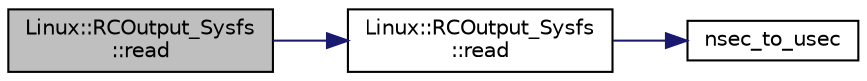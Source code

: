 digraph "Linux::RCOutput_Sysfs::read"
{
 // INTERACTIVE_SVG=YES
  edge [fontname="Helvetica",fontsize="10",labelfontname="Helvetica",labelfontsize="10"];
  node [fontname="Helvetica",fontsize="10",shape=record];
  rankdir="LR";
  Node1 [label="Linux::RCOutput_Sysfs\l::read",height=0.2,width=0.4,color="black", fillcolor="grey75", style="filled", fontcolor="black"];
  Node1 -> Node2 [color="midnightblue",fontsize="10",style="solid",fontname="Helvetica"];
  Node2 [label="Linux::RCOutput_Sysfs\l::read",height=0.2,width=0.4,color="black", fillcolor="white", style="filled",URL="$classLinux_1_1RCOutput__Sysfs.html#ae60870950e999300846cd48921384904"];
  Node2 -> Node3 [color="midnightblue",fontsize="10",style="solid",fontname="Helvetica"];
  Node3 [label="nsec_to_usec",height=0.2,width=0.4,color="black", fillcolor="white", style="filled",URL="$AP__Math_8h.html#af2bdd661eb89f42491d33aaa9b122609"];
}
